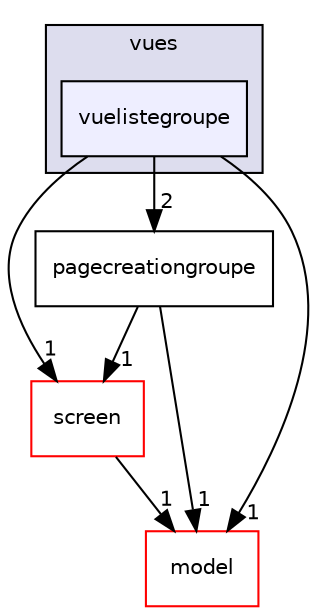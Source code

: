 digraph "/home/sacha/Documents/Fac/L3_S5/CPOA/Projet/Dev/ShareCount/vues/vuelistegroupe" {
  compound=true
  node [ fontsize="10", fontname="Helvetica"];
  edge [ labelfontsize="10", labelfontname="Helvetica"];
  subgraph clusterdir_595c3ed372cc279b2f91c4681d5b0e80 {
    graph [ bgcolor="#ddddee", pencolor="black", label="vues" fontname="Helvetica", fontsize="10", URL="dir_595c3ed372cc279b2f91c4681d5b0e80.html"]
  dir_552744524b203e6b41e139ea6faa4fae [shape=box, label="vuelistegroupe", style="filled", fillcolor="#eeeeff", pencolor="black", URL="dir_552744524b203e6b41e139ea6faa4fae.html"];
  }
  dir_ed4030a1a716c49773faeadf721ea713 [shape=box label="pagecreationgroupe" URL="dir_ed4030a1a716c49773faeadf721ea713.html"];
  dir_d686753603722e47837e58f0ba777cfb [shape=box label="screen" fillcolor="white" style="filled" color="red" URL="dir_d686753603722e47837e58f0ba777cfb.html"];
  dir_3f14f6767c31cb4a1d22c13c18cc6fc3 [shape=box label="model" fillcolor="white" style="filled" color="red" URL="dir_3f14f6767c31cb4a1d22c13c18cc6fc3.html"];
  dir_ed4030a1a716c49773faeadf721ea713->dir_d686753603722e47837e58f0ba777cfb [headlabel="1", labeldistance=1.5 headhref="dir_000014_000009.html"];
  dir_ed4030a1a716c49773faeadf721ea713->dir_3f14f6767c31cb4a1d22c13c18cc6fc3 [headlabel="1", labeldistance=1.5 headhref="dir_000014_000000.html"];
  dir_552744524b203e6b41e139ea6faa4fae->dir_ed4030a1a716c49773faeadf721ea713 [headlabel="2", labeldistance=1.5 headhref="dir_000017_000014.html"];
  dir_552744524b203e6b41e139ea6faa4fae->dir_d686753603722e47837e58f0ba777cfb [headlabel="1", labeldistance=1.5 headhref="dir_000017_000009.html"];
  dir_552744524b203e6b41e139ea6faa4fae->dir_3f14f6767c31cb4a1d22c13c18cc6fc3 [headlabel="1", labeldistance=1.5 headhref="dir_000017_000000.html"];
  dir_d686753603722e47837e58f0ba777cfb->dir_3f14f6767c31cb4a1d22c13c18cc6fc3 [headlabel="1", labeldistance=1.5 headhref="dir_000009_000000.html"];
}

